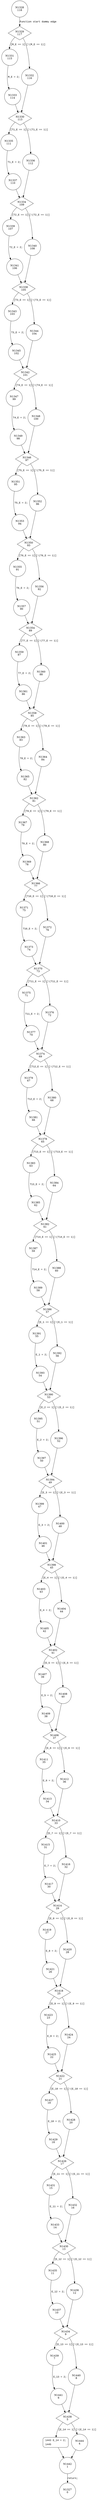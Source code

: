 digraph reset_time_events {
1328 [shape="circle" label="N1328\n118"]
1329 [shape="diamond" label="N1329\n117"]
1331 [shape="circle" label="N1331\n115"]
1332 [shape="circle" label="N1332\n116"]
1330 [shape="diamond" label="N1330\n113"]
1335 [shape="circle" label="N1335\n111"]
1336 [shape="circle" label="N1336\n112"]
1334 [shape="diamond" label="N1334\n109"]
1339 [shape="circle" label="N1339\n107"]
1340 [shape="circle" label="N1340\n108"]
1338 [shape="diamond" label="N1338\n105"]
1343 [shape="circle" label="N1343\n103"]
1344 [shape="circle" label="N1344\n104"]
1342 [shape="diamond" label="N1342\n101"]
1347 [shape="circle" label="N1347\n99"]
1348 [shape="circle" label="N1348\n100"]
1346 [shape="diamond" label="N1346\n97"]
1351 [shape="circle" label="N1351\n95"]
1352 [shape="circle" label="N1352\n96"]
1350 [shape="diamond" label="N1350\n93"]
1355 [shape="circle" label="N1355\n91"]
1356 [shape="circle" label="N1356\n92"]
1354 [shape="diamond" label="N1354\n89"]
1359 [shape="circle" label="N1359\n87"]
1360 [shape="circle" label="N1360\n88"]
1358 [shape="diamond" label="N1358\n85"]
1363 [shape="circle" label="N1363\n83"]
1364 [shape="circle" label="N1364\n84"]
1362 [shape="diamond" label="N1362\n81"]
1367 [shape="circle" label="N1367\n79"]
1368 [shape="circle" label="N1368\n80"]
1366 [shape="diamond" label="N1366\n77"]
1371 [shape="circle" label="N1371\n75"]
1372 [shape="circle" label="N1372\n76"]
1370 [shape="diamond" label="N1370\n73"]
1375 [shape="circle" label="N1375\n71"]
1376 [shape="circle" label="N1376\n72"]
1374 [shape="diamond" label="N1374\n69"]
1379 [shape="circle" label="N1379\n67"]
1380 [shape="circle" label="N1380\n68"]
1378 [shape="diamond" label="N1378\n65"]
1383 [shape="circle" label="N1383\n63"]
1384 [shape="circle" label="N1384\n64"]
1382 [shape="diamond" label="N1382\n61"]
1387 [shape="circle" label="N1387\n59"]
1388 [shape="circle" label="N1388\n60"]
1386 [shape="diamond" label="N1386\n57"]
1391 [shape="circle" label="N1391\n55"]
1392 [shape="circle" label="N1392\n56"]
1390 [shape="diamond" label="N1390\n53"]
1395 [shape="circle" label="N1395\n51"]
1396 [shape="circle" label="N1396\n52"]
1394 [shape="diamond" label="N1394\n49"]
1399 [shape="circle" label="N1399\n47"]
1400 [shape="circle" label="N1400\n48"]
1398 [shape="diamond" label="N1398\n45"]
1403 [shape="circle" label="N1403\n43"]
1404 [shape="circle" label="N1404\n44"]
1402 [shape="diamond" label="N1402\n41"]
1407 [shape="circle" label="N1407\n39"]
1408 [shape="circle" label="N1408\n40"]
1406 [shape="diamond" label="N1406\n37"]
1411 [shape="circle" label="N1411\n35"]
1412 [shape="circle" label="N1412\n36"]
1410 [shape="diamond" label="N1410\n33"]
1415 [shape="circle" label="N1415\n31"]
1416 [shape="circle" label="N1416\n32"]
1414 [shape="diamond" label="N1414\n29"]
1419 [shape="circle" label="N1419\n27"]
1420 [shape="circle" label="N1420\n28"]
1418 [shape="diamond" label="N1418\n25"]
1423 [shape="circle" label="N1423\n23"]
1424 [shape="circle" label="N1424\n24"]
1422 [shape="diamond" label="N1422\n21"]
1427 [shape="circle" label="N1427\n19"]
1428 [shape="circle" label="N1428\n20"]
1426 [shape="diamond" label="N1426\n17"]
1431 [shape="circle" label="N1431\n15"]
1432 [shape="circle" label="N1432\n16"]
1430 [shape="diamond" label="N1430\n13"]
1435 [shape="circle" label="N1435\n11"]
1436 [shape="circle" label="N1436\n12"]
1434 [shape="diamond" label="N1434\n9"]
1439 [shape="circle" label="N1439\n7"]
1440 [shape="circle" label="N1440\n8"]
1438 [shape="diamond" label="N1438\n5"]
1443 [shape="circle" label="N1443\n3"]
1444 [shape="circle" label="N1444\n4"]
1442 [shape="circle" label="N1442\n1"]
1327 [shape="circle" label="N1327\n0"]
1441 [shape="circle" label="N1441\n6"]
1437 [shape="circle" label="N1437\n10"]
1433 [shape="circle" label="N1433\n14"]
1429 [shape="circle" label="N1429\n18"]
1425 [shape="circle" label="N1425\n22"]
1421 [shape="circle" label="N1421\n26"]
1417 [shape="circle" label="N1417\n30"]
1413 [shape="circle" label="N1413\n34"]
1409 [shape="circle" label="N1409\n38"]
1405 [shape="circle" label="N1405\n42"]
1401 [shape="circle" label="N1401\n46"]
1397 [shape="circle" label="N1397\n50"]
1393 [shape="circle" label="N1393\n54"]
1389 [shape="circle" label="N1389\n58"]
1385 [shape="circle" label="N1385\n62"]
1381 [shape="circle" label="N1381\n66"]
1377 [shape="circle" label="N1377\n70"]
1373 [shape="circle" label="N1373\n74"]
1369 [shape="circle" label="N1369\n78"]
1365 [shape="circle" label="N1365\n82"]
1361 [shape="circle" label="N1361\n86"]
1357 [shape="circle" label="N1357\n90"]
1353 [shape="circle" label="N1353\n94"]
1349 [shape="circle" label="N1349\n98"]
1345 [shape="circle" label="N1345\n102"]
1341 [shape="circle" label="N1341\n106"]
1337 [shape="circle" label="N1337\n110"]
1333 [shape="circle" label="N1333\n114"]
1443 [style="filled,bold" penwidth="1" fillcolor="white" fontname="Courier New" shape="Mrecord" label=<<table border="0" cellborder="0" cellpadding="3" bgcolor="white"><tr><td align="right">1443</td><td align="left">E_14 = 2;</td></tr><tr><td align="right">1445</td><td align="left"></td></tr></table>>]
1443 -> 1442[label=""]
1328 -> 1329 [label="Function start dummy edge" fontname="Courier New"]
1329 -> 1331 [label="[M_E == 1]" fontname="Courier New"]
1329 -> 1332 [label="[!(M_E == 1)]" fontname="Courier New"]
1330 -> 1335 [label="[T1_E == 1]" fontname="Courier New"]
1330 -> 1336 [label="[!(T1_E == 1)]" fontname="Courier New"]
1334 -> 1339 [label="[T2_E == 1]" fontname="Courier New"]
1334 -> 1340 [label="[!(T2_E == 1)]" fontname="Courier New"]
1338 -> 1343 [label="[T3_E == 1]" fontname="Courier New"]
1338 -> 1344 [label="[!(T3_E == 1)]" fontname="Courier New"]
1342 -> 1347 [label="[T4_E == 1]" fontname="Courier New"]
1342 -> 1348 [label="[!(T4_E == 1)]" fontname="Courier New"]
1346 -> 1351 [label="[T5_E == 1]" fontname="Courier New"]
1346 -> 1352 [label="[!(T5_E == 1)]" fontname="Courier New"]
1350 -> 1355 [label="[T6_E == 1]" fontname="Courier New"]
1350 -> 1356 [label="[!(T6_E == 1)]" fontname="Courier New"]
1354 -> 1359 [label="[T7_E == 1]" fontname="Courier New"]
1354 -> 1360 [label="[!(T7_E == 1)]" fontname="Courier New"]
1358 -> 1363 [label="[T8_E == 1]" fontname="Courier New"]
1358 -> 1364 [label="[!(T8_E == 1)]" fontname="Courier New"]
1362 -> 1367 [label="[T9_E == 1]" fontname="Courier New"]
1362 -> 1368 [label="[!(T9_E == 1)]" fontname="Courier New"]
1366 -> 1371 [label="[T10_E == 1]" fontname="Courier New"]
1366 -> 1372 [label="[!(T10_E == 1)]" fontname="Courier New"]
1370 -> 1375 [label="[T11_E == 1]" fontname="Courier New"]
1370 -> 1376 [label="[!(T11_E == 1)]" fontname="Courier New"]
1374 -> 1379 [label="[T12_E == 1]" fontname="Courier New"]
1374 -> 1380 [label="[!(T12_E == 1)]" fontname="Courier New"]
1378 -> 1383 [label="[T13_E == 1]" fontname="Courier New"]
1378 -> 1384 [label="[!(T13_E == 1)]" fontname="Courier New"]
1382 -> 1387 [label="[T14_E == 1]" fontname="Courier New"]
1382 -> 1388 [label="[!(T14_E == 1)]" fontname="Courier New"]
1386 -> 1391 [label="[E_1 == 1]" fontname="Courier New"]
1386 -> 1392 [label="[!(E_1 == 1)]" fontname="Courier New"]
1390 -> 1395 [label="[E_2 == 1]" fontname="Courier New"]
1390 -> 1396 [label="[!(E_2 == 1)]" fontname="Courier New"]
1394 -> 1399 [label="[E_3 == 1]" fontname="Courier New"]
1394 -> 1400 [label="[!(E_3 == 1)]" fontname="Courier New"]
1398 -> 1403 [label="[E_4 == 1]" fontname="Courier New"]
1398 -> 1404 [label="[!(E_4 == 1)]" fontname="Courier New"]
1402 -> 1407 [label="[E_5 == 1]" fontname="Courier New"]
1402 -> 1408 [label="[!(E_5 == 1)]" fontname="Courier New"]
1406 -> 1411 [label="[E_6 == 1]" fontname="Courier New"]
1406 -> 1412 [label="[!(E_6 == 1)]" fontname="Courier New"]
1410 -> 1415 [label="[E_7 == 1]" fontname="Courier New"]
1410 -> 1416 [label="[!(E_7 == 1)]" fontname="Courier New"]
1414 -> 1419 [label="[E_8 == 1]" fontname="Courier New"]
1414 -> 1420 [label="[!(E_8 == 1)]" fontname="Courier New"]
1418 -> 1423 [label="[E_9 == 1]" fontname="Courier New"]
1418 -> 1424 [label="[!(E_9 == 1)]" fontname="Courier New"]
1422 -> 1427 [label="[E_10 == 1]" fontname="Courier New"]
1422 -> 1428 [label="[!(E_10 == 1)]" fontname="Courier New"]
1426 -> 1431 [label="[E_11 == 1]" fontname="Courier New"]
1426 -> 1432 [label="[!(E_11 == 1)]" fontname="Courier New"]
1430 -> 1435 [label="[E_12 == 1]" fontname="Courier New"]
1430 -> 1436 [label="[!(E_12 == 1)]" fontname="Courier New"]
1434 -> 1439 [label="[E_13 == 1]" fontname="Courier New"]
1434 -> 1440 [label="[!(E_13 == 1)]" fontname="Courier New"]
1438 -> 1443 [label="[E_14 == 1]" fontname="Courier New"]
1438 -> 1444 [label="[!(E_14 == 1)]" fontname="Courier New"]
1442 -> 1327 [label="return;" fontname="Courier New"]
1439 -> 1441 [label="E_13 = 2;" fontname="Courier New"]
1435 -> 1437 [label="E_12 = 2;" fontname="Courier New"]
1431 -> 1433 [label="E_11 = 2;" fontname="Courier New"]
1427 -> 1429 [label="E_10 = 2;" fontname="Courier New"]
1423 -> 1425 [label="E_9 = 2;" fontname="Courier New"]
1419 -> 1421 [label="E_8 = 2;" fontname="Courier New"]
1415 -> 1417 [label="E_7 = 2;" fontname="Courier New"]
1411 -> 1413 [label="E_6 = 2;" fontname="Courier New"]
1407 -> 1409 [label="E_5 = 2;" fontname="Courier New"]
1403 -> 1405 [label="E_4 = 2;" fontname="Courier New"]
1399 -> 1401 [label="E_3 = 2;" fontname="Courier New"]
1395 -> 1397 [label="E_2 = 2;" fontname="Courier New"]
1391 -> 1393 [label="E_1 = 2;" fontname="Courier New"]
1387 -> 1389 [label="T14_E = 2;" fontname="Courier New"]
1383 -> 1385 [label="T13_E = 2;" fontname="Courier New"]
1379 -> 1381 [label="T12_E = 2;" fontname="Courier New"]
1375 -> 1377 [label="T11_E = 2;" fontname="Courier New"]
1371 -> 1373 [label="T10_E = 2;" fontname="Courier New"]
1367 -> 1369 [label="T9_E = 2;" fontname="Courier New"]
1363 -> 1365 [label="T8_E = 2;" fontname="Courier New"]
1359 -> 1361 [label="T7_E = 2;" fontname="Courier New"]
1355 -> 1357 [label="T6_E = 2;" fontname="Courier New"]
1351 -> 1353 [label="T5_E = 2;" fontname="Courier New"]
1347 -> 1349 [label="T4_E = 2;" fontname="Courier New"]
1343 -> 1345 [label="T3_E = 2;" fontname="Courier New"]
1339 -> 1341 [label="T2_E = 2;" fontname="Courier New"]
1335 -> 1337 [label="T1_E = 2;" fontname="Courier New"]
1331 -> 1333 [label="M_E = 2;" fontname="Courier New"]
1332 -> 1330 [label="" fontname="Courier New"]
1336 -> 1334 [label="" fontname="Courier New"]
1340 -> 1338 [label="" fontname="Courier New"]
1344 -> 1342 [label="" fontname="Courier New"]
1348 -> 1346 [label="" fontname="Courier New"]
1352 -> 1350 [label="" fontname="Courier New"]
1356 -> 1354 [label="" fontname="Courier New"]
1360 -> 1358 [label="" fontname="Courier New"]
1364 -> 1362 [label="" fontname="Courier New"]
1368 -> 1366 [label="" fontname="Courier New"]
1372 -> 1370 [label="" fontname="Courier New"]
1376 -> 1374 [label="" fontname="Courier New"]
1380 -> 1378 [label="" fontname="Courier New"]
1384 -> 1382 [label="" fontname="Courier New"]
1388 -> 1386 [label="" fontname="Courier New"]
1392 -> 1390 [label="" fontname="Courier New"]
1396 -> 1394 [label="" fontname="Courier New"]
1400 -> 1398 [label="" fontname="Courier New"]
1404 -> 1402 [label="" fontname="Courier New"]
1408 -> 1406 [label="" fontname="Courier New"]
1412 -> 1410 [label="" fontname="Courier New"]
1416 -> 1414 [label="" fontname="Courier New"]
1420 -> 1418 [label="" fontname="Courier New"]
1424 -> 1422 [label="" fontname="Courier New"]
1428 -> 1426 [label="" fontname="Courier New"]
1432 -> 1430 [label="" fontname="Courier New"]
1436 -> 1434 [label="" fontname="Courier New"]
1440 -> 1438 [label="" fontname="Courier New"]
1444 -> 1442 [label="" fontname="Courier New"]
1441 -> 1438 [label="" fontname="Courier New"]
1437 -> 1434 [label="" fontname="Courier New"]
1433 -> 1430 [label="" fontname="Courier New"]
1429 -> 1426 [label="" fontname="Courier New"]
1425 -> 1422 [label="" fontname="Courier New"]
1421 -> 1418 [label="" fontname="Courier New"]
1417 -> 1414 [label="" fontname="Courier New"]
1413 -> 1410 [label="" fontname="Courier New"]
1409 -> 1406 [label="" fontname="Courier New"]
1405 -> 1402 [label="" fontname="Courier New"]
1401 -> 1398 [label="" fontname="Courier New"]
1397 -> 1394 [label="" fontname="Courier New"]
1393 -> 1390 [label="" fontname="Courier New"]
1389 -> 1386 [label="" fontname="Courier New"]
1385 -> 1382 [label="" fontname="Courier New"]
1381 -> 1378 [label="" fontname="Courier New"]
1377 -> 1374 [label="" fontname="Courier New"]
1373 -> 1370 [label="" fontname="Courier New"]
1369 -> 1366 [label="" fontname="Courier New"]
1365 -> 1362 [label="" fontname="Courier New"]
1361 -> 1358 [label="" fontname="Courier New"]
1357 -> 1354 [label="" fontname="Courier New"]
1353 -> 1350 [label="" fontname="Courier New"]
1349 -> 1346 [label="" fontname="Courier New"]
1345 -> 1342 [label="" fontname="Courier New"]
1341 -> 1338 [label="" fontname="Courier New"]
1337 -> 1334 [label="" fontname="Courier New"]
1333 -> 1330 [label="" fontname="Courier New"]
}